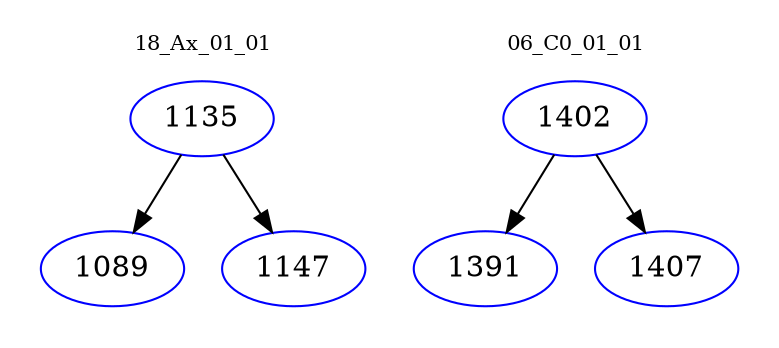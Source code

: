digraph{
subgraph cluster_0 {
color = white
label = "18_Ax_01_01";
fontsize=10;
T0_1135 [label="1135", color="blue"]
T0_1135 -> T0_1089 [color="black"]
T0_1089 [label="1089", color="blue"]
T0_1135 -> T0_1147 [color="black"]
T0_1147 [label="1147", color="blue"]
}
subgraph cluster_1 {
color = white
label = "06_C0_01_01";
fontsize=10;
T1_1402 [label="1402", color="blue"]
T1_1402 -> T1_1391 [color="black"]
T1_1391 [label="1391", color="blue"]
T1_1402 -> T1_1407 [color="black"]
T1_1407 [label="1407", color="blue"]
}
}
